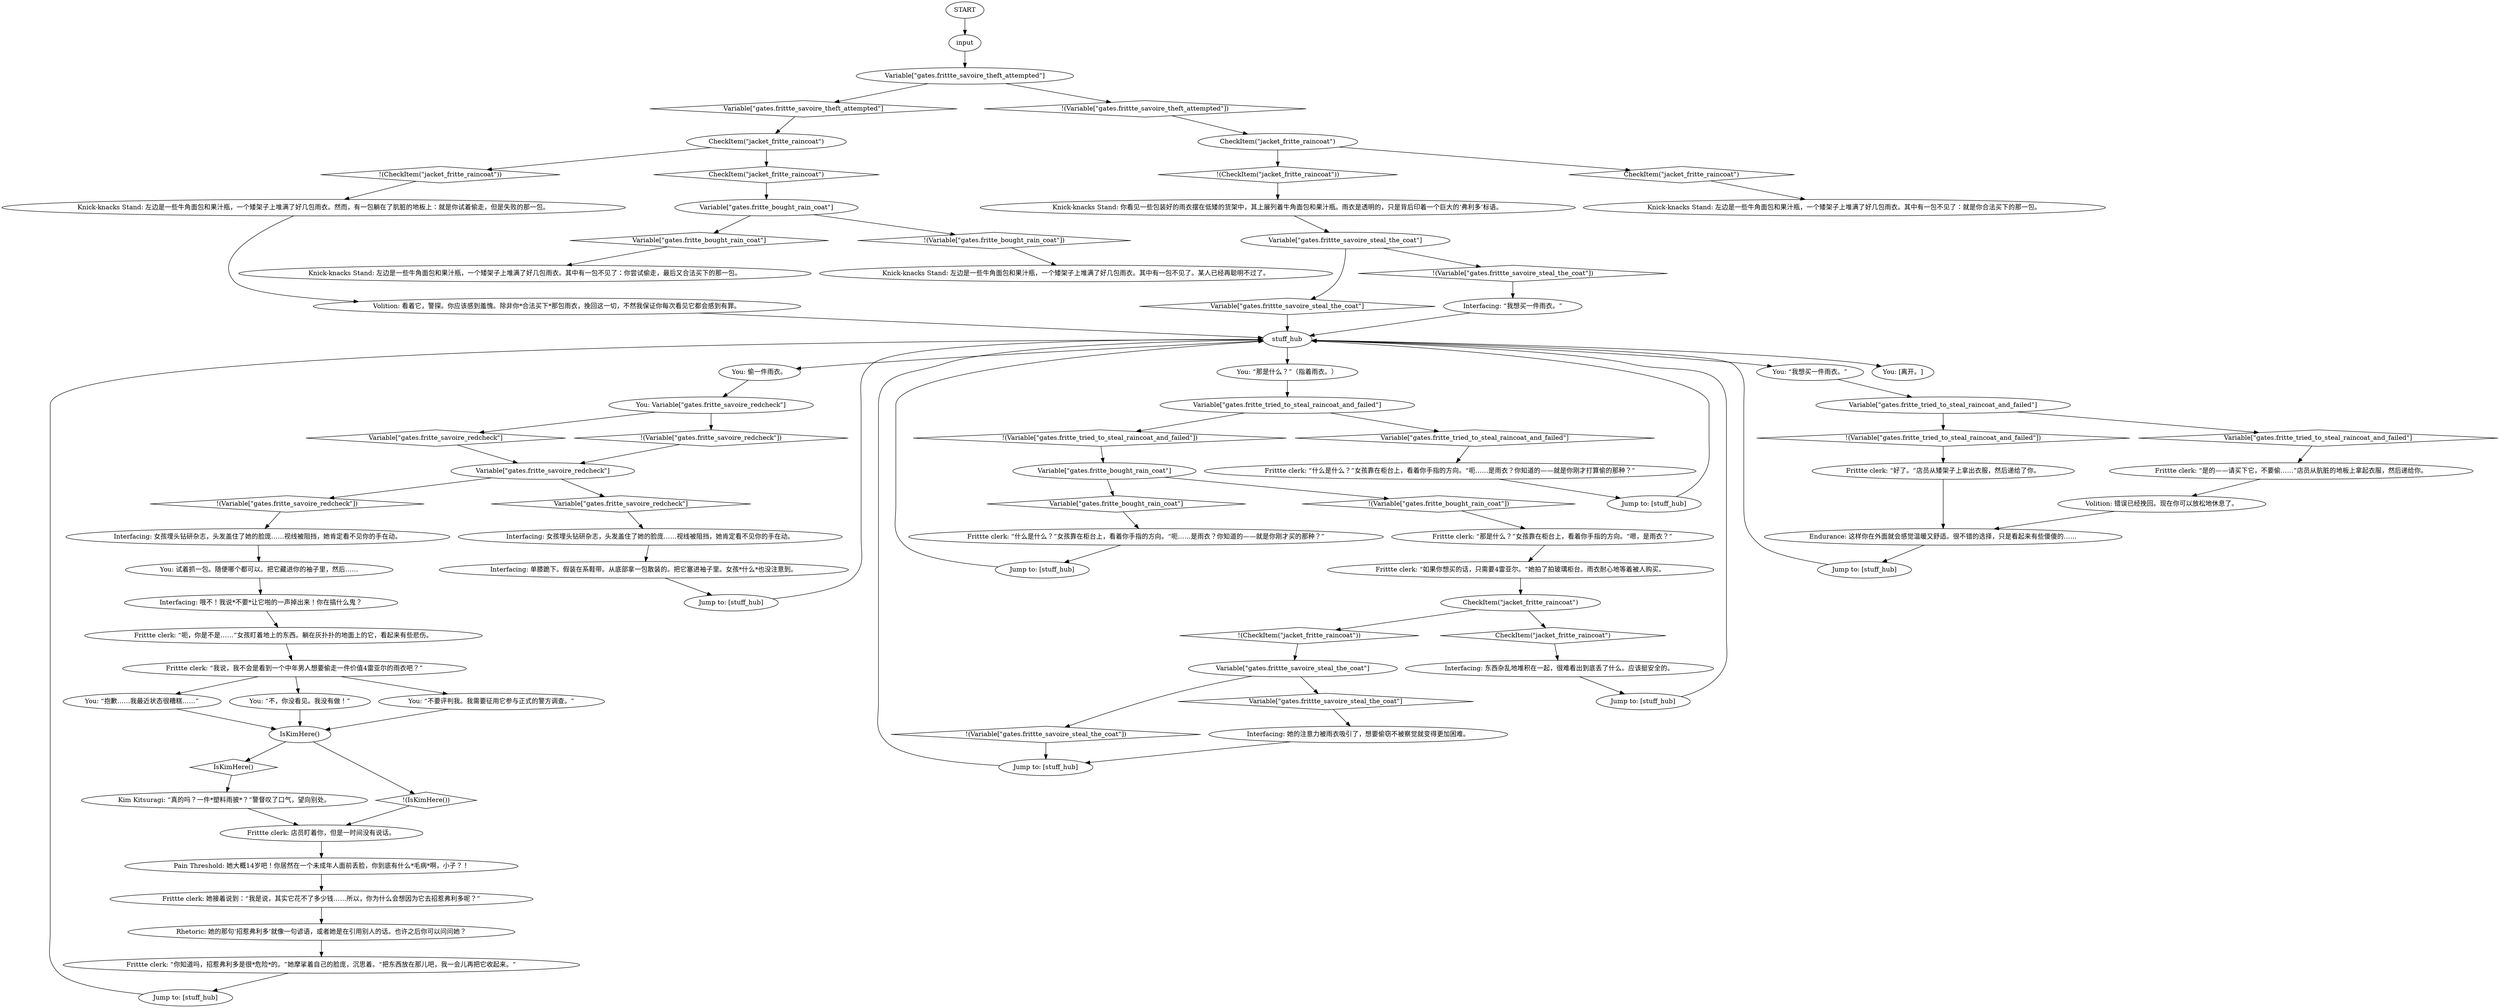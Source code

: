# FRITTE / KNICK-KNACKS STAND
# The counter.
# ==================================================
digraph G {
	  0 [label="START"];
	  1 [label="input"];
	  2 [label="Frittte clerk: “我说，我不会是看到一个中年男人想要偷走一件价值4雷亚尔的雨衣吧？”"];
	  3 [label="Variable[\"gates.frittte_savoire_steal_the_coat\"]"];
	  4 [label="Variable[\"gates.frittte_savoire_steal_the_coat\"]", shape=diamond];
	  5 [label="!(Variable[\"gates.frittte_savoire_steal_the_coat\"])", shape=diamond];
	  6 [label="Variable[\"gates.fritte_tried_to_steal_raincoat_and_failed\"]"];
	  7 [label="Variable[\"gates.fritte_tried_to_steal_raincoat_and_failed\"]", shape=diamond];
	  8 [label="!(Variable[\"gates.fritte_tried_to_steal_raincoat_and_failed\"])", shape=diamond];
	  9 [label="CheckItem(\"jacket_fritte_raincoat\")"];
	  10 [label="CheckItem(\"jacket_fritte_raincoat\")", shape=diamond];
	  11 [label="!(CheckItem(\"jacket_fritte_raincoat\"))", shape=diamond];
	  12 [label="You: 试着抓一包。随便哪个都可以。把它藏进你的袖子里，然后……"];
	  13 [label="Knick-knacks Stand: 左边是一些牛角面包和果汁瓶，一个矮架子上堆满了好几包雨衣。其中有一包不见了：就是你合法买下的那一包。"];
	  14 [label="Rhetoric: 她的那句‘招惹弗利多’就像一句谚语，或者她是在引用别人的话。也许之后你可以问问她？"];
	  15 [label="You: [离开。]"];
	  16 [label="You: “不，你没看见。我没有做！”"];
	  17 [label="CheckItem(\"jacket_fritte_raincoat\")"];
	  18 [label="CheckItem(\"jacket_fritte_raincoat\")", shape=diamond];
	  19 [label="!(CheckItem(\"jacket_fritte_raincoat\"))", shape=diamond];
	  20 [label="Knick-knacks Stand: 左边是一些牛角面包和果汁瓶，一个矮架子上堆满了好几包雨衣。其中有一包不见了。某人已经再聪明不过了。"];
	  21 [label="Kim Kitsuragi: “真的吗？一件*塑料雨披*？”警督叹了口气，望向别处。"];
	  22 [label="You: 偷一件雨衣。"];
	  23 [label="You: Variable[\"gates.fritte_savoire_redcheck\"]"];
	  24 [label="Variable[\"gates.fritte_savoire_redcheck\"]", shape=diamond];
	  25 [label="!(Variable[\"gates.fritte_savoire_redcheck\"])", shape=diamond];
	  26 [label="IsKimHere()"];
	  27 [label="IsKimHere()", shape=diamond];
	  28 [label="!(IsKimHere())", shape=diamond];
	  29 [label="Pain Threshold: 她大概14岁吧！你居然在一个未成年人面前丢脸，你到底有什么*毛病*啊，小子？！"];
	  30 [label="You: “不要评判我。我需要征用它参与正式的警方调查。”"];
	  31 [label="Jump to: [stuff_hub]"];
	  32 [label="Jump to: [stuff_hub]"];
	  33 [label="Frittte clerk: “你知道吗，招惹弗利多是很*危险*的。”她摩挲着自己的脸庞，沉思着。“把东西放在那儿吧，我一会儿再把它收起来。”"];
	  34 [label="CheckItem(\"jacket_fritte_raincoat\")"];
	  35 [label="CheckItem(\"jacket_fritte_raincoat\")", shape=diamond];
	  36 [label="!(CheckItem(\"jacket_fritte_raincoat\"))", shape=diamond];
	  37 [label="Knick-knacks Stand: 你看见一些包装好的雨衣摆在低矮的货架中，其上展列着牛角面包和果汁瓶。雨衣是透明的，只是背后印着一个巨大的‘弗利多’标语。"];
	  38 [label="You: “我想买一件雨衣。”"];
	  39 [label="Variable[\"gates.fritte_bought_rain_coat\"]"];
	  40 [label="Variable[\"gates.fritte_bought_rain_coat\"]", shape=diamond];
	  41 [label="!(Variable[\"gates.fritte_bought_rain_coat\"])", shape=diamond];
	  42 [label="Variable[\"gates.fritte_tried_to_steal_raincoat_and_failed\"]"];
	  43 [label="Variable[\"gates.fritte_tried_to_steal_raincoat_and_failed\"]", shape=diamond];
	  44 [label="!(Variable[\"gates.fritte_tried_to_steal_raincoat_and_failed\"])", shape=diamond];
	  45 [label="Variable[\"gates.frittte_savoire_theft_attempted\"]"];
	  46 [label="Variable[\"gates.frittte_savoire_theft_attempted\"]", shape=diamond];
	  47 [label="!(Variable[\"gates.frittte_savoire_theft_attempted\"])", shape=diamond];
	  48 [label="Frittte clerk: “什么是什么？”女孩靠在柜台上，看着你手指的方向。“呃……是雨衣？你知道的——就是你刚才买的那种？”"];
	  50 [label="Variable[\"gates.fritte_savoire_redcheck\"]"];
	  51 [label="Variable[\"gates.fritte_savoire_redcheck\"]", shape=diamond];
	  52 [label="!(Variable[\"gates.fritte_savoire_redcheck\"])", shape=diamond];
	  53 [label="Jump to: [stuff_hub]"];
	  54 [label="Variable[\"gates.fritte_bought_rain_coat\"]"];
	  55 [label="Variable[\"gates.fritte_bought_rain_coat\"]", shape=diamond];
	  56 [label="!(Variable[\"gates.fritte_bought_rain_coat\"])", shape=diamond];
	  57 [label="Interfacing: 东西杂乱地堆积在一起，很难看出到底丢了什么。应该挺安全的。"];
	  58 [label="Interfacing: 女孩埋头钻研杂志，头发盖住了她的脸庞……视线被阻挡，她肯定看不见你的手在动。"];
	  59 [label="Frittte clerk: 店员盯着你，但是一时间没有说话。"];
	  60 [label="Jump to: [stuff_hub]"];
	  61 [label="Jump to: [stuff_hub]"];
	  62 [label="Frittte clerk: “什么是什么？”女孩靠在柜台上，看着你手指的方向。“呃……是雨衣？你知道的——就是你刚才打算偷的那种？”"];
	  63 [label="Jump to: [stuff_hub]"];
	  64 [label="Knick-knacks Stand: 左边是一些牛角面包和果汁瓶，一个矮架子上堆满了好几包雨衣。然而，有一包躺在了肮脏的地板上：就是你试着偷走，但是失败的那一包。"];
	  65 [label="Frittte clerk: “那是什么？”女孩靠在柜台上，看着你手指的方向。“嗯，是雨衣？”"];
	  66 [label="You: “抱歉……我最近状态很糟糕……”"];
	  67 [label="Frittte clerk: 她接着说到：“我是说，其实它花不了多少钱……所以，你为什么会想因为它去招惹弗利多呢？”"];
	  68 [label="Variable[\"gates.frittte_savoire_steal_the_coat\"]"];
	  69 [label="Variable[\"gates.frittte_savoire_steal_the_coat\"]", shape=diamond];
	  70 [label="!(Variable[\"gates.frittte_savoire_steal_the_coat\"])", shape=diamond];
	  71 [label="You: “那是什么？”（指着雨衣。）"];
	  72 [label="Volition: 看着它，警探。你应该感到羞愧。除非你*合法买下*那包雨衣，挽回这一切，不然我保证你每次看见它都会感到有罪。"];
	  73 [label="Interfacing: 她的注意力被雨衣吸引了，想要偷窃不被察觉就变得更加困难。"];
	  74 [label="stuff_hub"];
	  75 [label="Knick-knacks Stand: 左边是一些牛角面包和果汁瓶，一个矮架子上堆满了好几包雨衣。其中有一包不见了：你尝试偷走，最后又合法买下的那一包。"];
	  76 [label="Volition: 错误已经挽回。现在你可以放松地休息了。"];
	  77 [label="Endurance: 这样你在外面就会感觉温暖又舒适。很不错的选择，只是看起来有些傻傻的……"];
	  78 [label="Interfacing: 单膝跪下。假装在系鞋带。从底部拿一包散装的。把它塞进袖子里。女孩*什么*也没注意到。"];
	  79 [label="Frittte clerk: “呃，你是不是……”女孩盯着地上的东西。躺在灰扑扑的地面上的它，看起来有些悲伤。"];
	  80 [label="Frittte clerk: “如果你想买的话，只需要4雷亚尔。”她拍了拍玻璃柜台。雨衣耐心地等着被人购买。"];
	  81 [label="Jump to: [stuff_hub]"];
	  82 [label="Frittte clerk: “是的——请买下它，不要偷……”店员从肮脏的地板上拿起衣服，然后递给你。"];
	  83 [label="Frittte clerk: “好了。”店员从矮架子上拿出衣服，然后递给了你。"];
	  84 [label="Interfacing: 哦不！我说*不要*让它啪的一声掉出来！你在搞什么鬼？"];
	  85 [label="Interfacing: 女孩埋头钻研杂志，头发盖住了她的脸庞……视线被阻挡，她肯定看不见你的手在动。"];
	  86 [label="Interfacing: “我想买一件雨衣。”"];
	  0 -> 1
	  1 -> 45
	  2 -> 16
	  2 -> 66
	  2 -> 30
	  3 -> 4
	  3 -> 5
	  4 -> 74
	  5 -> 86
	  6 -> 8
	  6 -> 7
	  7 -> 82
	  8 -> 83
	  9 -> 10
	  9 -> 11
	  10 -> 57
	  11 -> 68
	  12 -> 84
	  14 -> 33
	  16 -> 26
	  17 -> 18
	  17 -> 19
	  18 -> 13
	  19 -> 37
	  21 -> 59
	  22 -> 23
	  23 -> 24
	  23 -> 25
	  24 -> 50
	  25 -> 50
	  26 -> 27
	  26 -> 28
	  27 -> 21
	  28 -> 59
	  29 -> 67
	  30 -> 26
	  31 -> 74
	  32 -> 74
	  33 -> 31
	  34 -> 35
	  34 -> 36
	  35 -> 54
	  36 -> 64
	  37 -> 3
	  38 -> 6
	  39 -> 40
	  39 -> 41
	  40 -> 48
	  41 -> 65
	  42 -> 43
	  42 -> 44
	  43 -> 62
	  44 -> 39
	  45 -> 46
	  45 -> 47
	  46 -> 34
	  47 -> 17
	  48 -> 61
	  50 -> 51
	  50 -> 52
	  51 -> 58
	  52 -> 85
	  53 -> 74
	  54 -> 56
	  54 -> 55
	  55 -> 75
	  56 -> 20
	  57 -> 63
	  58 -> 78
	  59 -> 29
	  60 -> 74
	  61 -> 74
	  62 -> 81
	  63 -> 74
	  64 -> 72
	  65 -> 80
	  66 -> 26
	  67 -> 14
	  68 -> 69
	  68 -> 70
	  69 -> 73
	  70 -> 32
	  71 -> 42
	  72 -> 74
	  73 -> 32
	  74 -> 22
	  74 -> 15
	  74 -> 38
	  74 -> 71
	  76 -> 77
	  77 -> 60
	  78 -> 53
	  79 -> 2
	  80 -> 9
	  81 -> 74
	  82 -> 76
	  83 -> 77
	  84 -> 79
	  85 -> 12
	  86 -> 74
}


